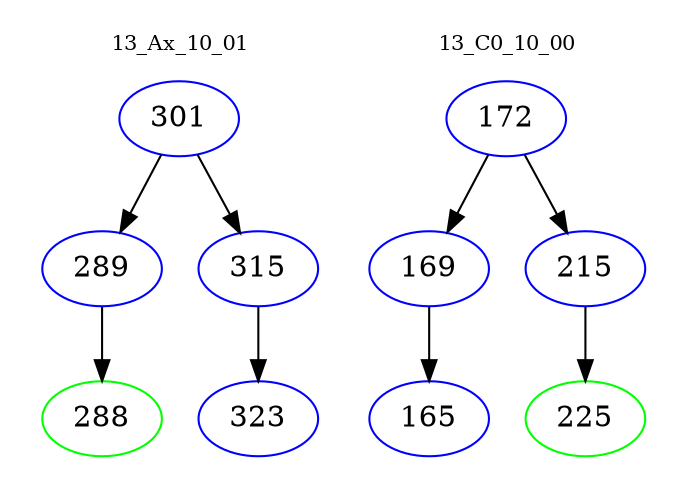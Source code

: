 digraph{
subgraph cluster_0 {
color = white
label = "13_Ax_10_01";
fontsize=10;
T0_301 [label="301", color="blue"]
T0_301 -> T0_289 [color="black"]
T0_289 [label="289", color="blue"]
T0_289 -> T0_288 [color="black"]
T0_288 [label="288", color="green"]
T0_301 -> T0_315 [color="black"]
T0_315 [label="315", color="blue"]
T0_315 -> T0_323 [color="black"]
T0_323 [label="323", color="blue"]
}
subgraph cluster_1 {
color = white
label = "13_C0_10_00";
fontsize=10;
T1_172 [label="172", color="blue"]
T1_172 -> T1_169 [color="black"]
T1_169 [label="169", color="blue"]
T1_169 -> T1_165 [color="black"]
T1_165 [label="165", color="blue"]
T1_172 -> T1_215 [color="black"]
T1_215 [label="215", color="blue"]
T1_215 -> T1_225 [color="black"]
T1_225 [label="225", color="green"]
}
}
